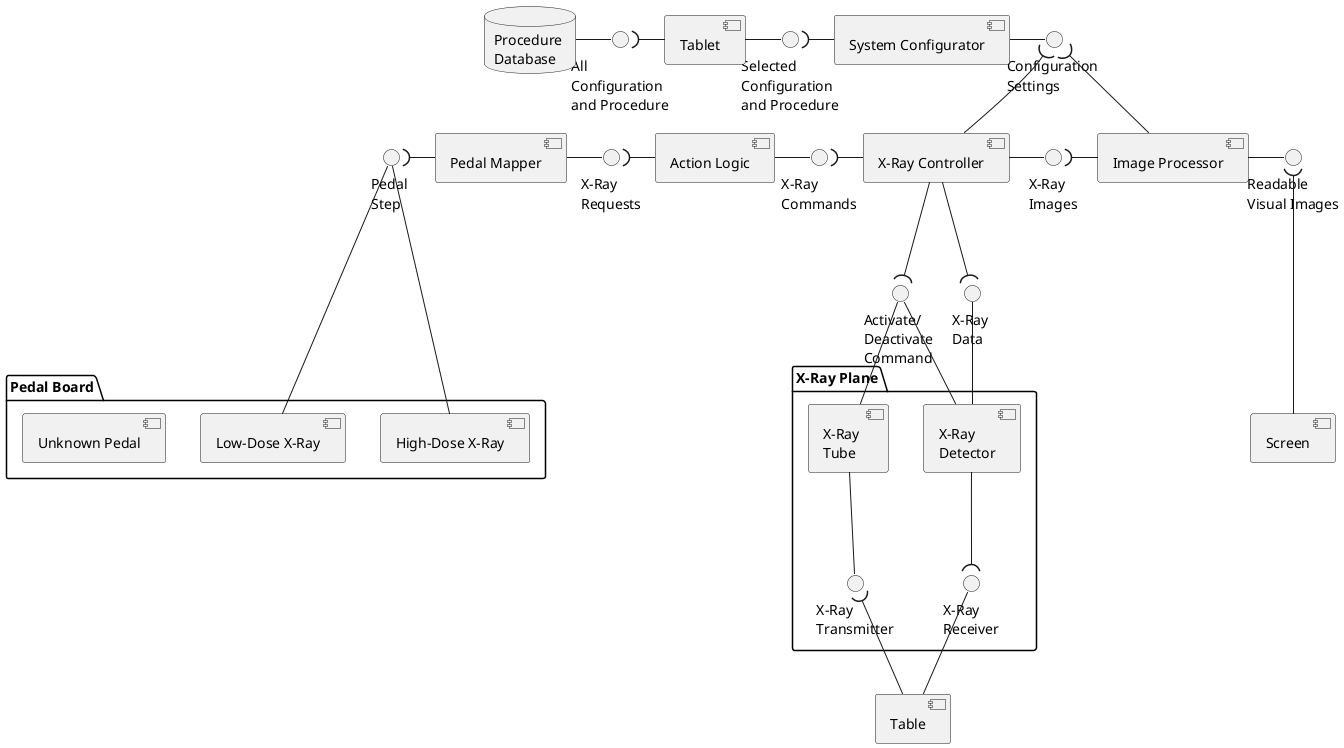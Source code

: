 @startuml component

' Create three components for Pedal
package "Pedal Board" {
component [Low-Dose X-Ray] as comp_pedal_low
component [High-Dose X-Ray] as comp_pedal_high
component [Unknown Pedal] as comp_pedal_unknown
}

interface "Pedal \nStep" as intf_pedal_step
component [Pedal Mapper] as comp_pedal_mapper
interface "X-Ray \nRequests" as intf_xray_req
component [Action Logic] as comp_act_log
interface "X-Ray \nCommands" as intf_xray_commands
component [X-Ray Controller] as comp_xray_control
interface "X-Ray \nImages" as intf_xray_img
component [Image Processor] as comp_image_proc
interface "Readable \nVisual Images" as intf_visual_images
component [Screen] as comp_screen
interface "Configuration \nSettings" as intf_config_set
component [System Configurator] as comp_sys_config
interface "Selected \nConfiguration \nand Procedure" as intf_sys_config_med_proc
component [Tablet] as comp_tablet
interface "All \nConfiguration \nand Procedure" as intf_sys_config_comp_set
database "Procedure \nDatabase" as data_proc_data

' Create two components for Pedal
package "X-Ray Plane" {
component [X-Ray \nTube] as comp_xray_tube
component [X-Ray \nDetector] as comp_xray_detector
interface "X-Ray \nTransmitter" as intf_xray_transmit
interface "X-Ray \nReceiver" as intf_xray_receive
}
component [Table] as comp_table

interface "Activate/\nDeactivate \nCommand" as intf_act_deact_comm
interface "X-Ray \nData" as intf_act_xray_info


' Part 1 - Design from Pedal to Screen
    comp_pedal_low -up-- intf_pedal_step
    comp_pedal_high -up-- intf_pedal_step
    intf_pedal_step )-right- comp_pedal_mapper

    comp_pedal_mapper -right- intf_xray_req
    intf_xray_req )-right- comp_act_log

    comp_act_log -right- intf_xray_commands
    intf_xray_commands )-right- comp_xray_control

    comp_xray_control -right- intf_xray_img
    intf_xray_img )-right- comp_image_proc

    comp_image_proc -right- intf_visual_images
    intf_visual_images )-down-- comp_screen

' Part 2 - Design from Database to Image Processor
    data_proc_data -right-- intf_sys_config_comp_set
    intf_sys_config_comp_set )-right- comp_tablet

    comp_tablet -right- intf_sys_config_med_proc
    intf_sys_config_med_proc )-right-- comp_sys_config

    comp_sys_config -right- intf_config_set
    intf_config_set )-down- comp_xray_control
    intf_config_set )-down- comp_image_proc

' Part 3 - Design from X-Ray Plane to X-Ray Controller
    comp_xray_tube -down- intf_xray_transmit
    intf_xray_transmit )-down- comp_table

    comp_table -up- intf_xray_receive
    intf_xray_receive )-up- comp_xray_detector

    comp_xray_tube -up- intf_act_deact_comm
    comp_xray_detector -left- intf_act_deact_comm
    intf_act_deact_comm )-up- comp_xray_control

    comp_xray_detector -up- intf_act_xray_info
    intf_act_xray_info )-up- comp_xray_control

@enduml

